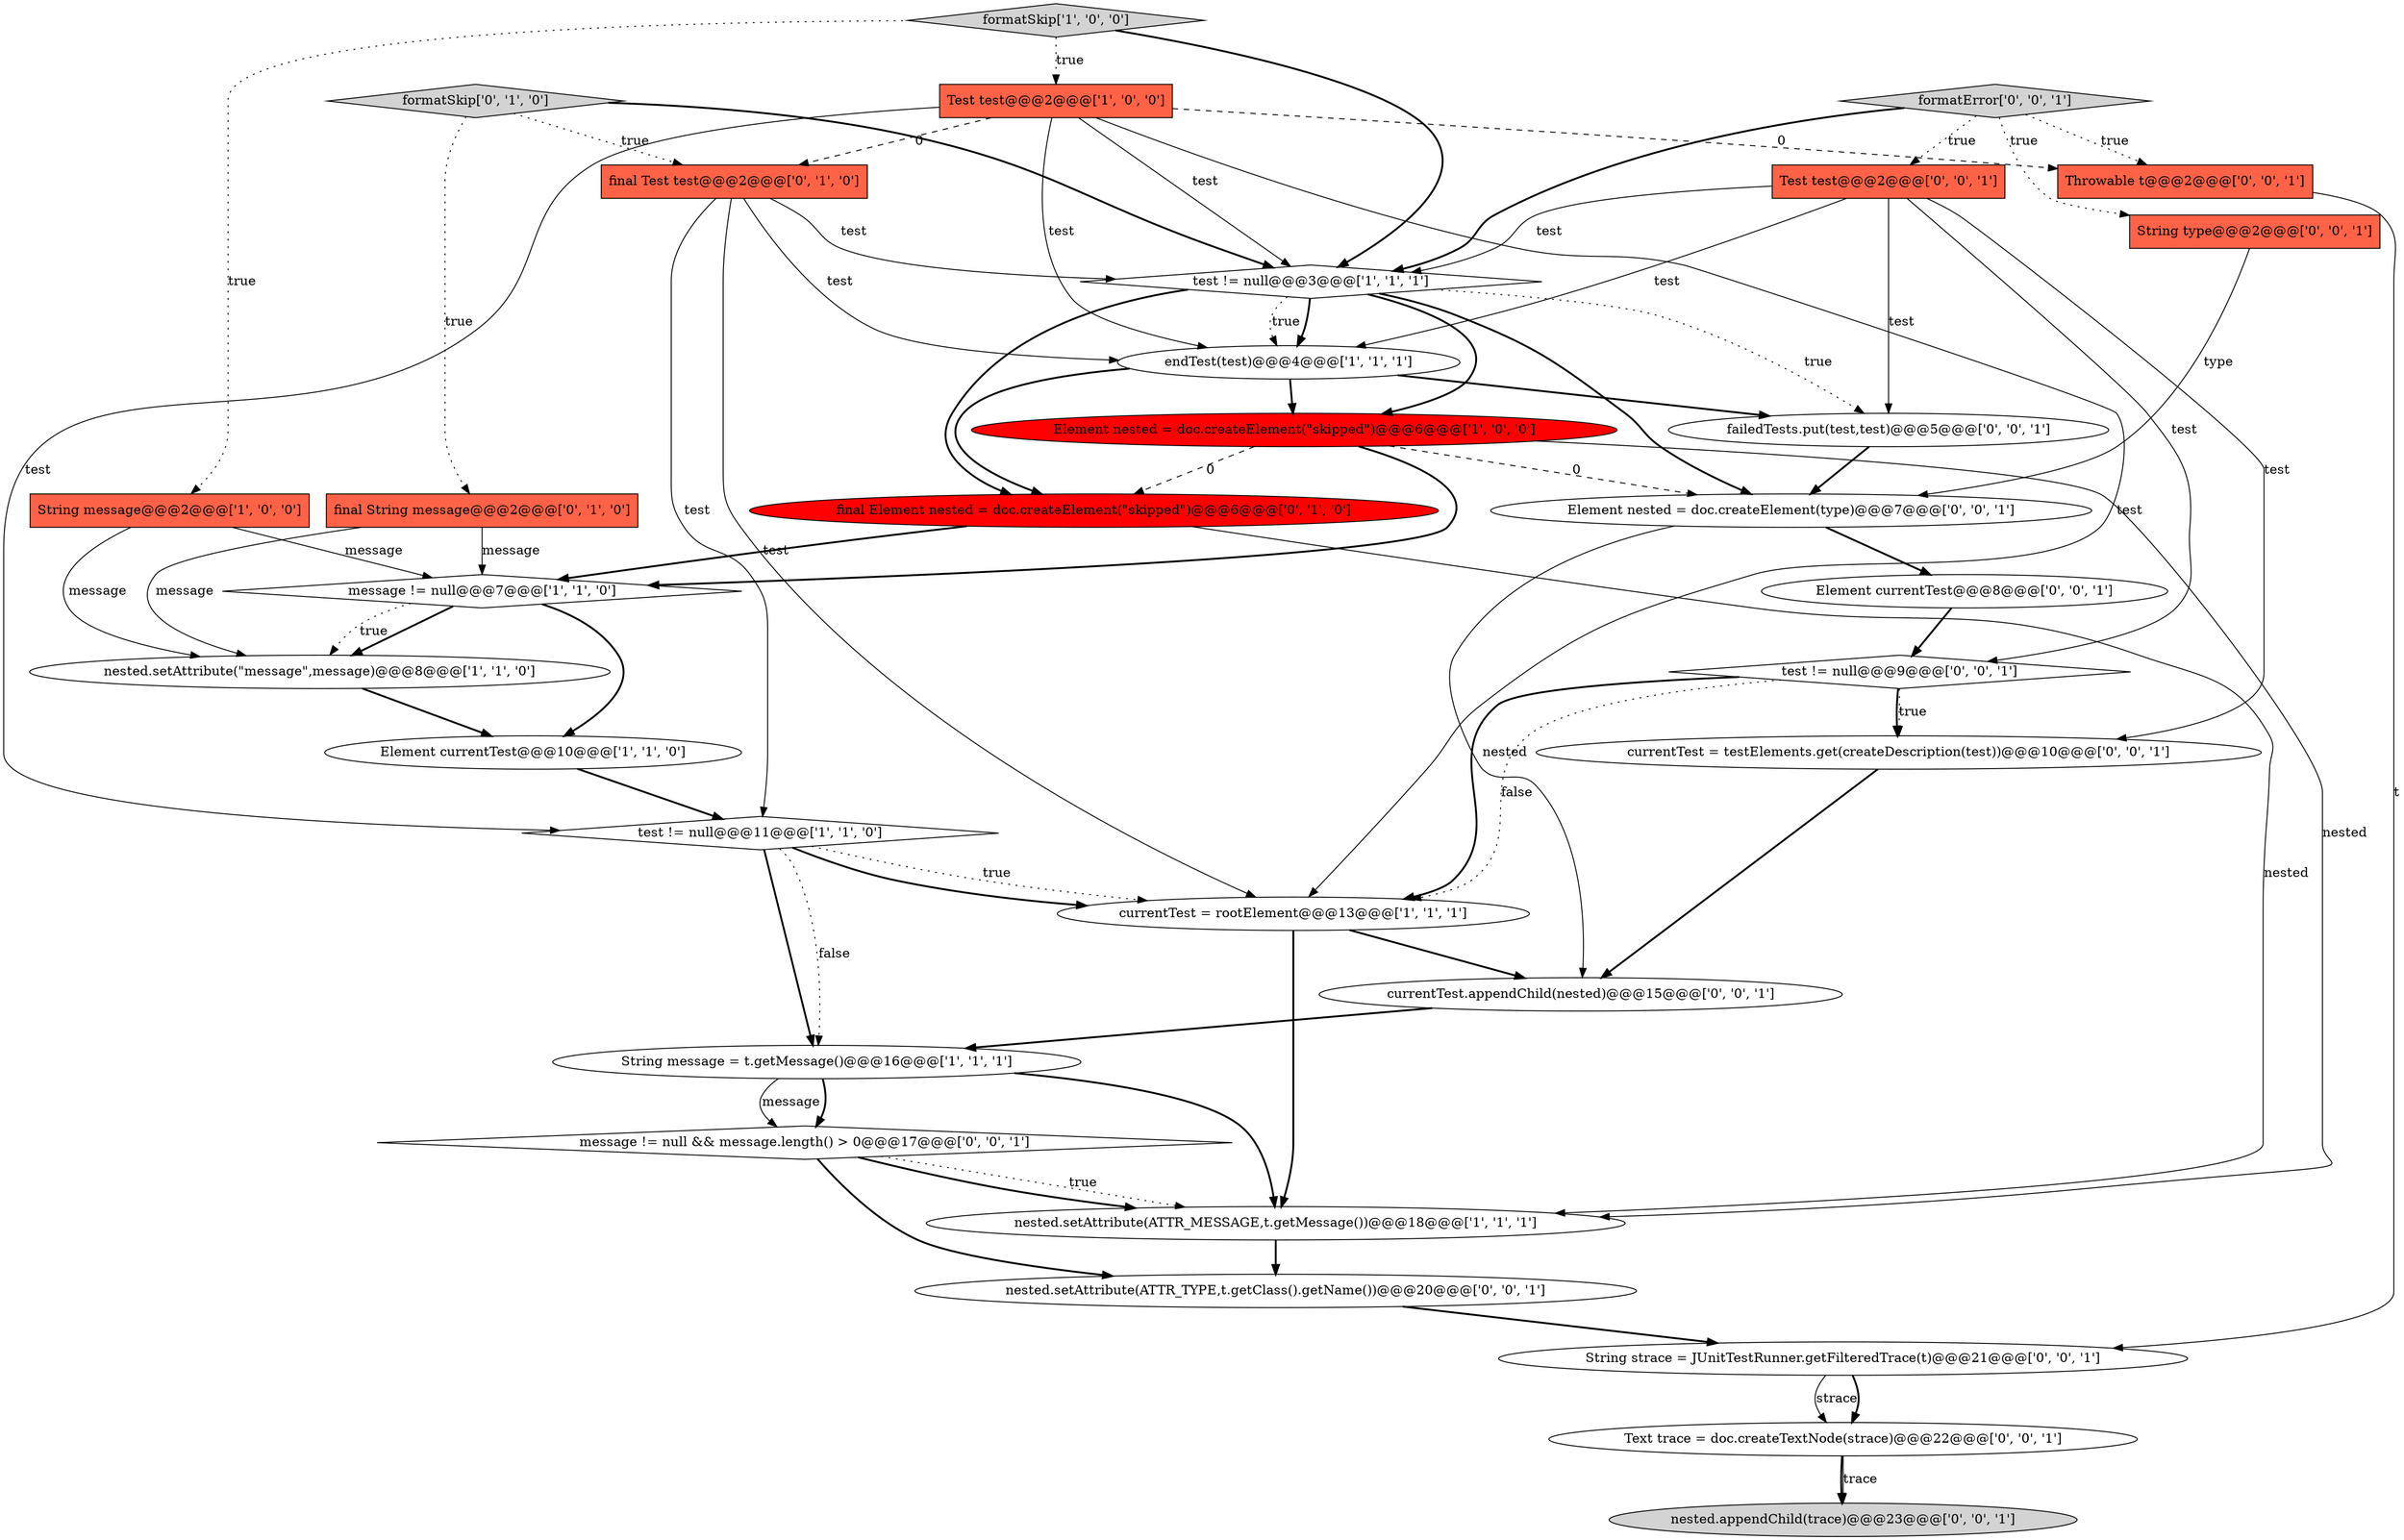 digraph {
4 [style = filled, label = "test != null@@@3@@@['1', '1', '1']", fillcolor = white, shape = diamond image = "AAA0AAABBB1BBB"];
23 [style = filled, label = "nested.setAttribute(ATTR_TYPE,t.getClass().getName())@@@20@@@['0', '0', '1']", fillcolor = white, shape = ellipse image = "AAA0AAABBB3BBB"];
14 [style = filled, label = "final Element nested = doc.createElement(\"skipped\")@@@6@@@['0', '1', '0']", fillcolor = red, shape = ellipse image = "AAA1AAABBB2BBB"];
5 [style = filled, label = "currentTest = rootElement@@@13@@@['1', '1', '1']", fillcolor = white, shape = ellipse image = "AAA0AAABBB1BBB"];
25 [style = filled, label = "currentTest.appendChild(nested)@@@15@@@['0', '0', '1']", fillcolor = white, shape = ellipse image = "AAA0AAABBB3BBB"];
0 [style = filled, label = "formatSkip['1', '0', '0']", fillcolor = lightgray, shape = diamond image = "AAA0AAABBB1BBB"];
30 [style = filled, label = "Throwable t@@@2@@@['0', '0', '1']", fillcolor = tomato, shape = box image = "AAA0AAABBB3BBB"];
13 [style = filled, label = "final String message@@@2@@@['0', '1', '0']", fillcolor = tomato, shape = box image = "AAA0AAABBB2BBB"];
3 [style = filled, label = "String message = t.getMessage()@@@16@@@['1', '1', '1']", fillcolor = white, shape = ellipse image = "AAA0AAABBB1BBB"];
7 [style = filled, label = "nested.setAttribute(ATTR_MESSAGE,t.getMessage())@@@18@@@['1', '1', '1']", fillcolor = white, shape = ellipse image = "AAA0AAABBB1BBB"];
24 [style = filled, label = "String type@@@2@@@['0', '0', '1']", fillcolor = tomato, shape = box image = "AAA0AAABBB3BBB"];
15 [style = filled, label = "formatSkip['0', '1', '0']", fillcolor = lightgray, shape = diamond image = "AAA0AAABBB2BBB"];
28 [style = filled, label = "Test test@@@2@@@['0', '0', '1']", fillcolor = tomato, shape = box image = "AAA0AAABBB3BBB"];
19 [style = filled, label = "failedTests.put(test,test)@@@5@@@['0', '0', '1']", fillcolor = white, shape = ellipse image = "AAA0AAABBB3BBB"];
9 [style = filled, label = "message != null@@@7@@@['1', '1', '0']", fillcolor = white, shape = diamond image = "AAA0AAABBB1BBB"];
20 [style = filled, label = "currentTest = testElements.get(createDescription(test))@@@10@@@['0', '0', '1']", fillcolor = white, shape = ellipse image = "AAA0AAABBB3BBB"];
17 [style = filled, label = "Element nested = doc.createElement(type)@@@7@@@['0', '0', '1']", fillcolor = white, shape = ellipse image = "AAA0AAABBB3BBB"];
10 [style = filled, label = "endTest(test)@@@4@@@['1', '1', '1']", fillcolor = white, shape = ellipse image = "AAA0AAABBB1BBB"];
6 [style = filled, label = "String message@@@2@@@['1', '0', '0']", fillcolor = tomato, shape = box image = "AAA0AAABBB1BBB"];
31 [style = filled, label = "String strace = JUnitTestRunner.getFilteredTrace(t)@@@21@@@['0', '0', '1']", fillcolor = white, shape = ellipse image = "AAA0AAABBB3BBB"];
21 [style = filled, label = "Element currentTest@@@8@@@['0', '0', '1']", fillcolor = white, shape = ellipse image = "AAA0AAABBB3BBB"];
8 [style = filled, label = "Test test@@@2@@@['1', '0', '0']", fillcolor = tomato, shape = box image = "AAA1AAABBB1BBB"];
1 [style = filled, label = "Element currentTest@@@10@@@['1', '1', '0']", fillcolor = white, shape = ellipse image = "AAA0AAABBB1BBB"];
29 [style = filled, label = "test != null@@@9@@@['0', '0', '1']", fillcolor = white, shape = diamond image = "AAA0AAABBB3BBB"];
12 [style = filled, label = "test != null@@@11@@@['1', '1', '0']", fillcolor = white, shape = diamond image = "AAA0AAABBB1BBB"];
2 [style = filled, label = "Element nested = doc.createElement(\"skipped\")@@@6@@@['1', '0', '0']", fillcolor = red, shape = ellipse image = "AAA1AAABBB1BBB"];
27 [style = filled, label = "Text trace = doc.createTextNode(strace)@@@22@@@['0', '0', '1']", fillcolor = white, shape = ellipse image = "AAA0AAABBB3BBB"];
26 [style = filled, label = "formatError['0', '0', '1']", fillcolor = lightgray, shape = diamond image = "AAA0AAABBB3BBB"];
18 [style = filled, label = "nested.appendChild(trace)@@@23@@@['0', '0', '1']", fillcolor = lightgray, shape = ellipse image = "AAA0AAABBB3BBB"];
22 [style = filled, label = "message != null && message.length() > 0@@@17@@@['0', '0', '1']", fillcolor = white, shape = diamond image = "AAA0AAABBB3BBB"];
16 [style = filled, label = "final Test test@@@2@@@['0', '1', '0']", fillcolor = tomato, shape = box image = "AAA1AAABBB2BBB"];
11 [style = filled, label = "nested.setAttribute(\"message\",message)@@@8@@@['1', '1', '0']", fillcolor = white, shape = ellipse image = "AAA0AAABBB1BBB"];
23->31 [style = bold, label=""];
4->10 [style = bold, label=""];
27->18 [style = bold, label=""];
8->4 [style = solid, label="test"];
4->14 [style = bold, label=""];
29->5 [style = bold, label=""];
8->16 [style = dashed, label="0"];
9->11 [style = bold, label=""];
12->5 [style = bold, label=""];
4->17 [style = bold, label=""];
10->14 [style = bold, label=""];
11->1 [style = bold, label=""];
4->10 [style = dotted, label="true"];
26->4 [style = bold, label=""];
30->31 [style = solid, label="t"];
31->27 [style = solid, label="strace"];
10->19 [style = bold, label=""];
9->11 [style = dotted, label="true"];
22->7 [style = dotted, label="true"];
25->3 [style = bold, label=""];
28->4 [style = solid, label="test"];
16->10 [style = solid, label="test"];
14->7 [style = solid, label="nested"];
13->9 [style = solid, label="message"];
28->10 [style = solid, label="test"];
4->2 [style = bold, label=""];
2->9 [style = bold, label=""];
24->17 [style = solid, label="type"];
19->17 [style = bold, label=""];
15->16 [style = dotted, label="true"];
29->5 [style = dotted, label="false"];
0->6 [style = dotted, label="true"];
3->22 [style = bold, label=""];
20->25 [style = bold, label=""];
16->4 [style = solid, label="test"];
17->25 [style = solid, label="nested"];
6->9 [style = solid, label="message"];
8->12 [style = solid, label="test"];
29->20 [style = dotted, label="true"];
8->10 [style = solid, label="test"];
5->25 [style = bold, label=""];
22->7 [style = bold, label=""];
15->13 [style = dotted, label="true"];
22->23 [style = bold, label=""];
2->17 [style = dashed, label="0"];
0->8 [style = dotted, label="true"];
29->20 [style = bold, label=""];
3->22 [style = solid, label="message"];
16->5 [style = solid, label="test"];
28->29 [style = solid, label="test"];
28->20 [style = solid, label="test"];
21->29 [style = bold, label=""];
2->14 [style = dashed, label="0"];
31->27 [style = bold, label=""];
26->30 [style = dotted, label="true"];
8->5 [style = solid, label="test"];
12->5 [style = dotted, label="true"];
3->7 [style = bold, label=""];
0->4 [style = bold, label=""];
26->28 [style = dotted, label="true"];
26->24 [style = dotted, label="true"];
7->23 [style = bold, label=""];
15->4 [style = bold, label=""];
1->12 [style = bold, label=""];
12->3 [style = dotted, label="false"];
5->7 [style = bold, label=""];
14->9 [style = bold, label=""];
10->2 [style = bold, label=""];
8->30 [style = dashed, label="0"];
12->3 [style = bold, label=""];
16->12 [style = solid, label="test"];
9->1 [style = bold, label=""];
13->11 [style = solid, label="message"];
28->19 [style = solid, label="test"];
27->18 [style = solid, label="trace"];
17->21 [style = bold, label=""];
2->7 [style = solid, label="nested"];
6->11 [style = solid, label="message"];
4->19 [style = dotted, label="true"];
}
